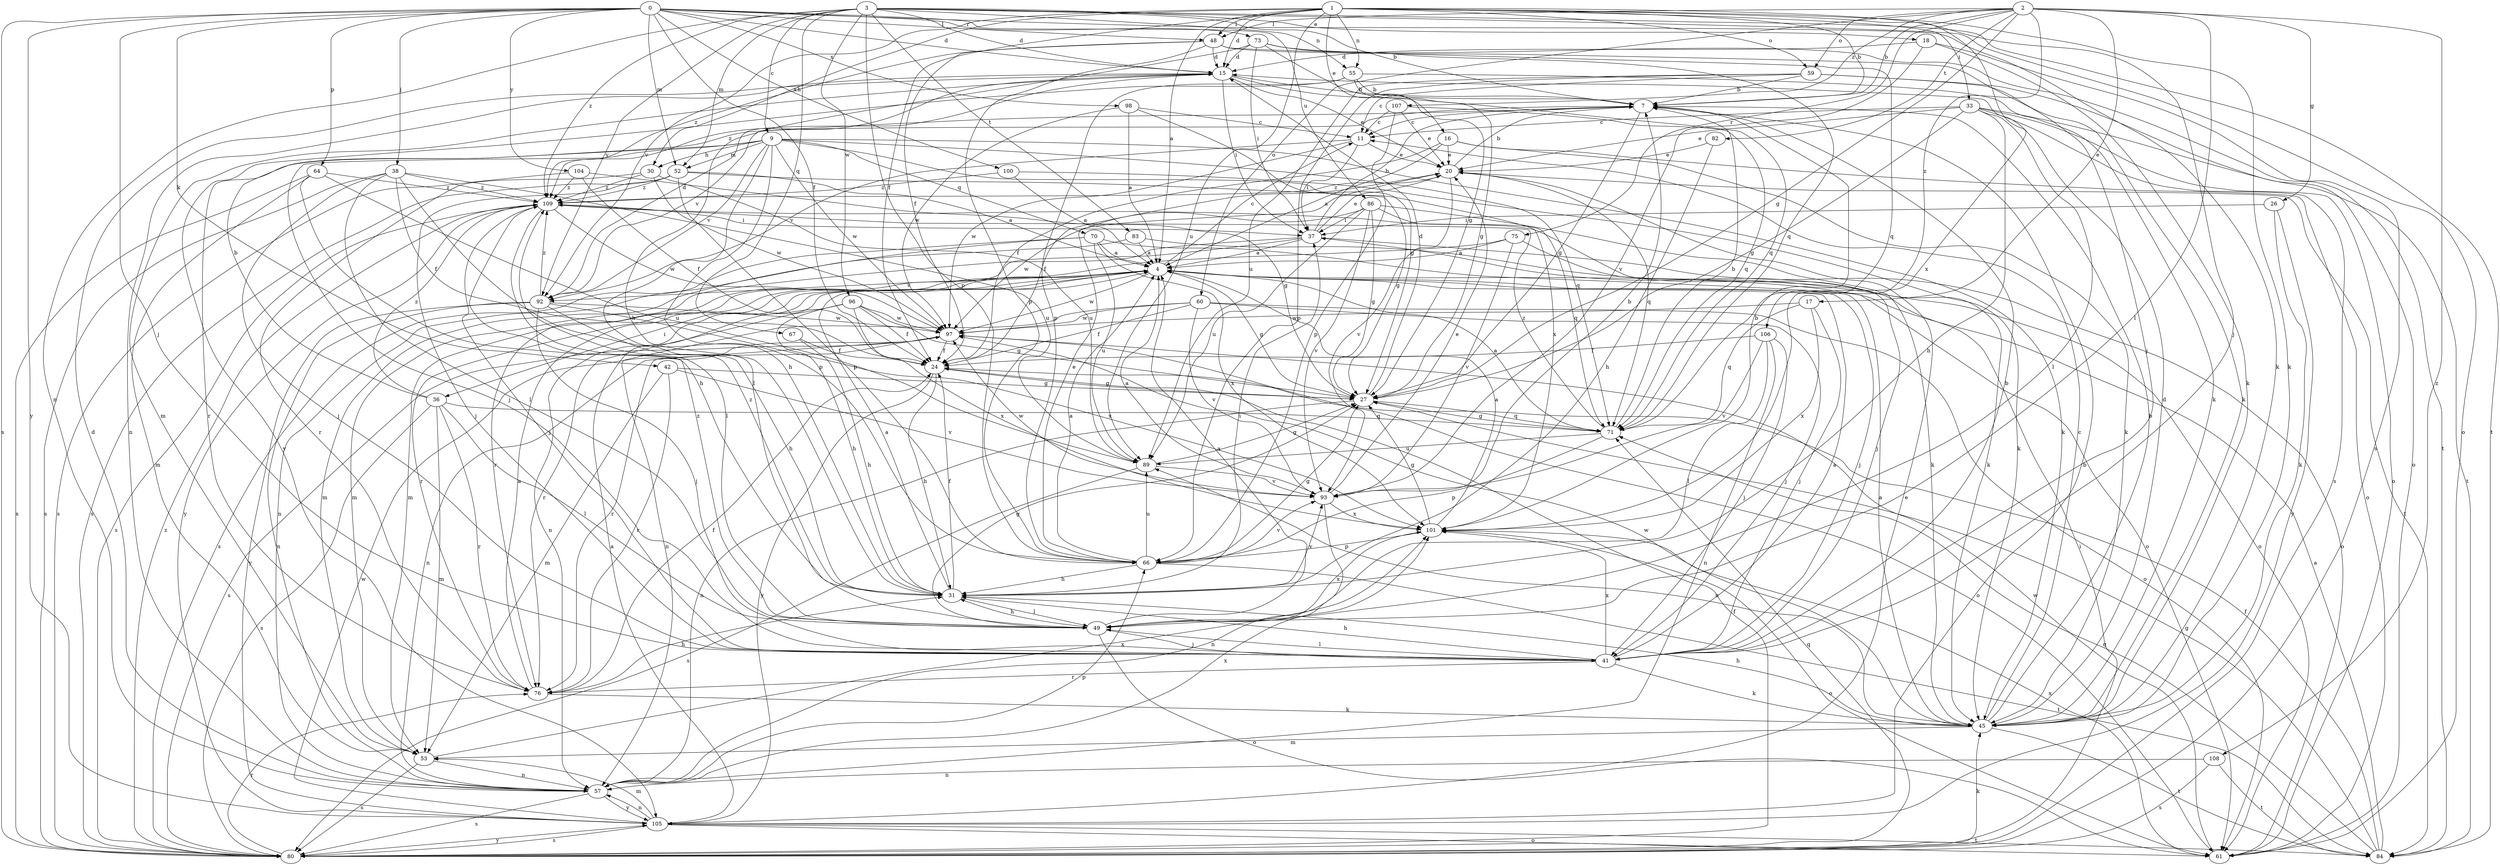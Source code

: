 strict digraph  {
0;
1;
2;
3;
4;
7;
9;
11;
15;
16;
17;
18;
20;
24;
26;
27;
30;
31;
33;
36;
37;
38;
41;
42;
45;
48;
49;
52;
53;
55;
57;
59;
60;
61;
64;
66;
67;
70;
71;
73;
75;
76;
80;
82;
83;
84;
86;
89;
92;
93;
96;
97;
98;
100;
101;
104;
105;
106;
107;
108;
109;
0 -> 15  [label=d];
0 -> 24  [label=f];
0 -> 38  [label=j];
0 -> 41  [label=j];
0 -> 42  [label=k];
0 -> 45  [label=k];
0 -> 48  [label=l];
0 -> 52  [label=m];
0 -> 64  [label=p];
0 -> 73  [label=r];
0 -> 80  [label=s];
0 -> 86  [label=u];
0 -> 98  [label=x];
0 -> 100  [label=x];
0 -> 104  [label=y];
0 -> 105  [label=y];
1 -> 4  [label=a];
1 -> 7  [label=b];
1 -> 15  [label=d];
1 -> 16  [label=e];
1 -> 24  [label=f];
1 -> 30  [label=h];
1 -> 33  [label=i];
1 -> 41  [label=j];
1 -> 45  [label=k];
1 -> 48  [label=l];
1 -> 55  [label=n];
1 -> 59  [label=o];
1 -> 89  [label=u];
1 -> 92  [label=v];
1 -> 101  [label=x];
2 -> 7  [label=b];
2 -> 17  [label=e];
2 -> 26  [label=g];
2 -> 27  [label=g];
2 -> 48  [label=l];
2 -> 49  [label=l];
2 -> 59  [label=o];
2 -> 60  [label=o];
2 -> 75  [label=r];
2 -> 82  [label=t];
2 -> 106  [label=z];
2 -> 107  [label=z];
2 -> 108  [label=z];
3 -> 7  [label=b];
3 -> 9  [label=c];
3 -> 15  [label=d];
3 -> 18  [label=e];
3 -> 52  [label=m];
3 -> 55  [label=n];
3 -> 57  [label=n];
3 -> 61  [label=o];
3 -> 66  [label=p];
3 -> 67  [label=q];
3 -> 83  [label=t];
3 -> 84  [label=t];
3 -> 92  [label=v];
3 -> 96  [label=w];
3 -> 109  [label=z];
4 -> 11  [label=c];
4 -> 27  [label=g];
4 -> 36  [label=i];
4 -> 41  [label=j];
4 -> 57  [label=n];
4 -> 76  [label=r];
4 -> 92  [label=v];
4 -> 97  [label=w];
7 -> 11  [label=c];
7 -> 27  [label=g];
7 -> 92  [label=v];
9 -> 30  [label=h];
9 -> 31  [label=h];
9 -> 41  [label=j];
9 -> 45  [label=k];
9 -> 49  [label=l];
9 -> 52  [label=m];
9 -> 70  [label=q];
9 -> 71  [label=q];
9 -> 76  [label=r];
9 -> 92  [label=v];
9 -> 97  [label=w];
9 -> 101  [label=x];
11 -> 20  [label=e];
11 -> 37  [label=i];
11 -> 92  [label=v];
11 -> 97  [label=w];
15 -> 7  [label=b];
15 -> 20  [label=e];
15 -> 37  [label=i];
15 -> 53  [label=m];
15 -> 57  [label=n];
15 -> 71  [label=q];
15 -> 109  [label=z];
16 -> 4  [label=a];
16 -> 20  [label=e];
16 -> 24  [label=f];
16 -> 45  [label=k];
16 -> 61  [label=o];
17 -> 41  [label=j];
17 -> 71  [label=q];
17 -> 97  [label=w];
17 -> 101  [label=x];
18 -> 15  [label=d];
18 -> 45  [label=k];
18 -> 80  [label=s];
18 -> 93  [label=v];
20 -> 7  [label=b];
20 -> 24  [label=f];
20 -> 71  [label=q];
20 -> 84  [label=t];
20 -> 93  [label=v];
20 -> 109  [label=z];
24 -> 27  [label=g];
24 -> 31  [label=h];
24 -> 105  [label=y];
26 -> 37  [label=i];
26 -> 45  [label=k];
26 -> 105  [label=y];
27 -> 15  [label=d];
27 -> 57  [label=n];
27 -> 71  [label=q];
30 -> 76  [label=r];
30 -> 89  [label=u];
30 -> 97  [label=w];
30 -> 109  [label=z];
31 -> 4  [label=a];
31 -> 24  [label=f];
31 -> 37  [label=i];
31 -> 49  [label=l];
31 -> 93  [label=v];
31 -> 109  [label=z];
33 -> 11  [label=c];
33 -> 20  [label=e];
33 -> 27  [label=g];
33 -> 31  [label=h];
33 -> 49  [label=l];
33 -> 61  [label=o];
33 -> 80  [label=s];
33 -> 84  [label=t];
36 -> 7  [label=b];
36 -> 49  [label=l];
36 -> 53  [label=m];
36 -> 71  [label=q];
36 -> 76  [label=r];
36 -> 80  [label=s];
36 -> 109  [label=z];
37 -> 4  [label=a];
37 -> 7  [label=b];
37 -> 20  [label=e];
37 -> 53  [label=m];
37 -> 61  [label=o];
37 -> 76  [label=r];
38 -> 24  [label=f];
38 -> 41  [label=j];
38 -> 49  [label=l];
38 -> 66  [label=p];
38 -> 80  [label=s];
38 -> 89  [label=u];
38 -> 109  [label=z];
41 -> 4  [label=a];
41 -> 7  [label=b];
41 -> 31  [label=h];
41 -> 45  [label=k];
41 -> 49  [label=l];
41 -> 76  [label=r];
41 -> 101  [label=x];
42 -> 27  [label=g];
42 -> 53  [label=m];
42 -> 76  [label=r];
42 -> 93  [label=v];
45 -> 4  [label=a];
45 -> 7  [label=b];
45 -> 11  [label=c];
45 -> 15  [label=d];
45 -> 31  [label=h];
45 -> 53  [label=m];
45 -> 84  [label=t];
45 -> 89  [label=u];
45 -> 97  [label=w];
48 -> 15  [label=d];
48 -> 24  [label=f];
48 -> 41  [label=j];
48 -> 66  [label=p];
48 -> 71  [label=q];
48 -> 109  [label=z];
49 -> 4  [label=a];
49 -> 27  [label=g];
49 -> 31  [label=h];
49 -> 41  [label=j];
49 -> 61  [label=o];
49 -> 101  [label=x];
49 -> 109  [label=z];
52 -> 4  [label=a];
52 -> 27  [label=g];
52 -> 41  [label=j];
52 -> 66  [label=p];
52 -> 80  [label=s];
52 -> 109  [label=z];
53 -> 57  [label=n];
53 -> 80  [label=s];
53 -> 101  [label=x];
55 -> 7  [label=b];
55 -> 27  [label=g];
55 -> 45  [label=k];
55 -> 66  [label=p];
55 -> 105  [label=y];
57 -> 15  [label=d];
57 -> 66  [label=p];
57 -> 80  [label=s];
57 -> 101  [label=x];
57 -> 105  [label=y];
59 -> 7  [label=b];
59 -> 11  [label=c];
59 -> 45  [label=k];
59 -> 61  [label=o];
59 -> 66  [label=p];
59 -> 89  [label=u];
60 -> 24  [label=f];
60 -> 41  [label=j];
60 -> 57  [label=n];
60 -> 61  [label=o];
60 -> 93  [label=v];
60 -> 97  [label=w];
61 -> 97  [label=w];
61 -> 101  [label=x];
64 -> 31  [label=h];
64 -> 53  [label=m];
64 -> 80  [label=s];
64 -> 89  [label=u];
64 -> 109  [label=z];
66 -> 4  [label=a];
66 -> 20  [label=e];
66 -> 27  [label=g];
66 -> 31  [label=h];
66 -> 84  [label=t];
66 -> 89  [label=u];
66 -> 93  [label=v];
67 -> 24  [label=f];
67 -> 31  [label=h];
70 -> 4  [label=a];
70 -> 53  [label=m];
70 -> 61  [label=o];
70 -> 80  [label=s];
70 -> 89  [label=u];
70 -> 101  [label=x];
71 -> 4  [label=a];
71 -> 7  [label=b];
71 -> 27  [label=g];
71 -> 66  [label=p];
71 -> 89  [label=u];
71 -> 109  [label=z];
73 -> 15  [label=d];
73 -> 27  [label=g];
73 -> 31  [label=h];
73 -> 37  [label=i];
73 -> 71  [label=q];
73 -> 84  [label=t];
75 -> 4  [label=a];
75 -> 41  [label=j];
75 -> 53  [label=m];
75 -> 93  [label=v];
76 -> 4  [label=a];
76 -> 24  [label=f];
76 -> 31  [label=h];
76 -> 45  [label=k];
80 -> 24  [label=f];
80 -> 37  [label=i];
80 -> 45  [label=k];
80 -> 71  [label=q];
80 -> 76  [label=r];
80 -> 105  [label=y];
80 -> 109  [label=z];
82 -> 20  [label=e];
82 -> 31  [label=h];
83 -> 4  [label=a];
83 -> 57  [label=n];
83 -> 61  [label=o];
84 -> 4  [label=a];
84 -> 24  [label=f];
84 -> 27  [label=g];
84 -> 71  [label=q];
86 -> 27  [label=g];
86 -> 37  [label=i];
86 -> 45  [label=k];
86 -> 71  [label=q];
86 -> 89  [label=u];
86 -> 93  [label=v];
86 -> 97  [label=w];
89 -> 27  [label=g];
89 -> 80  [label=s];
89 -> 93  [label=v];
92 -> 15  [label=d];
92 -> 31  [label=h];
92 -> 41  [label=j];
92 -> 57  [label=n];
92 -> 97  [label=w];
92 -> 101  [label=x];
92 -> 105  [label=y];
92 -> 109  [label=z];
93 -> 4  [label=a];
93 -> 7  [label=b];
93 -> 20  [label=e];
93 -> 57  [label=n];
93 -> 97  [label=w];
93 -> 101  [label=x];
96 -> 24  [label=f];
96 -> 27  [label=g];
96 -> 31  [label=h];
96 -> 76  [label=r];
96 -> 97  [label=w];
96 -> 101  [label=x];
97 -> 24  [label=f];
97 -> 57  [label=n];
97 -> 61  [label=o];
97 -> 76  [label=r];
97 -> 80  [label=s];
98 -> 4  [label=a];
98 -> 11  [label=c];
98 -> 27  [label=g];
98 -> 97  [label=w];
100 -> 4  [label=a];
100 -> 45  [label=k];
100 -> 109  [label=z];
101 -> 4  [label=a];
101 -> 7  [label=b];
101 -> 27  [label=g];
101 -> 61  [label=o];
101 -> 66  [label=p];
104 -> 24  [label=f];
104 -> 27  [label=g];
104 -> 80  [label=s];
104 -> 109  [label=z];
105 -> 4  [label=a];
105 -> 7  [label=b];
105 -> 20  [label=e];
105 -> 53  [label=m];
105 -> 57  [label=n];
105 -> 61  [label=o];
105 -> 80  [label=s];
105 -> 84  [label=t];
105 -> 97  [label=w];
106 -> 24  [label=f];
106 -> 41  [label=j];
106 -> 49  [label=l];
106 -> 57  [label=n];
106 -> 93  [label=v];
107 -> 11  [label=c];
107 -> 20  [label=e];
107 -> 66  [label=p];
107 -> 71  [label=q];
108 -> 57  [label=n];
108 -> 80  [label=s];
108 -> 84  [label=t];
109 -> 37  [label=i];
109 -> 41  [label=j];
109 -> 45  [label=k];
109 -> 49  [label=l];
109 -> 80  [label=s];
109 -> 97  [label=w];
109 -> 105  [label=y];
}
